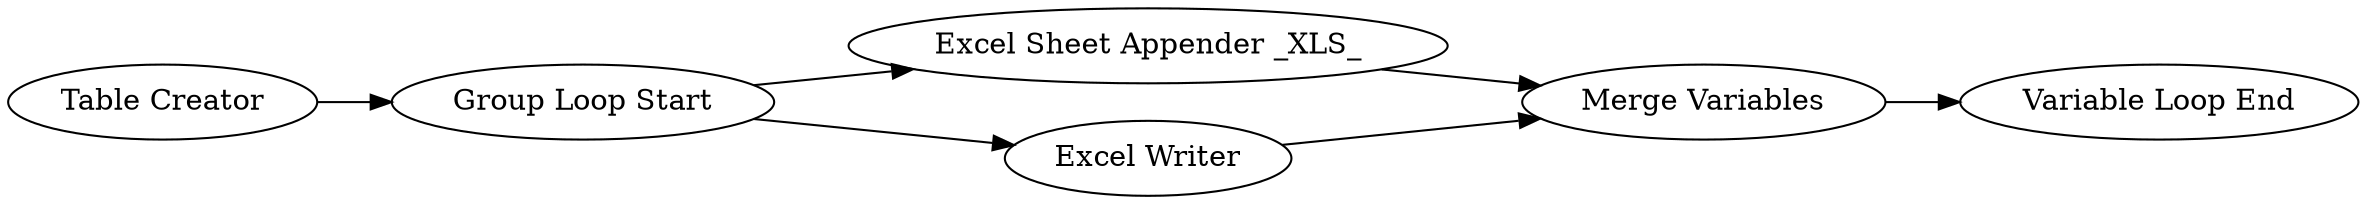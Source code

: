 digraph {
	"-9125531355830089652_764" [label="Excel Sheet Appender _XLS_"]
	"-9125531355830089652_767" [label="Variable Loop End"]
	"-9125531355830089652_756" [label="Table Creator"]
	"-9125531355830089652_760" [label="Group Loop Start"]
	"-9125531355830089652_765" [label="Excel Writer"]
	"-9125531355830089652_769" [label="Merge Variables"]
	"-9125531355830089652_756" -> "-9125531355830089652_760"
	"-9125531355830089652_760" -> "-9125531355830089652_764"
	"-9125531355830089652_760" -> "-9125531355830089652_765"
	"-9125531355830089652_764" -> "-9125531355830089652_769"
	"-9125531355830089652_765" -> "-9125531355830089652_769"
	"-9125531355830089652_769" -> "-9125531355830089652_767"
	rankdir=LR
}
